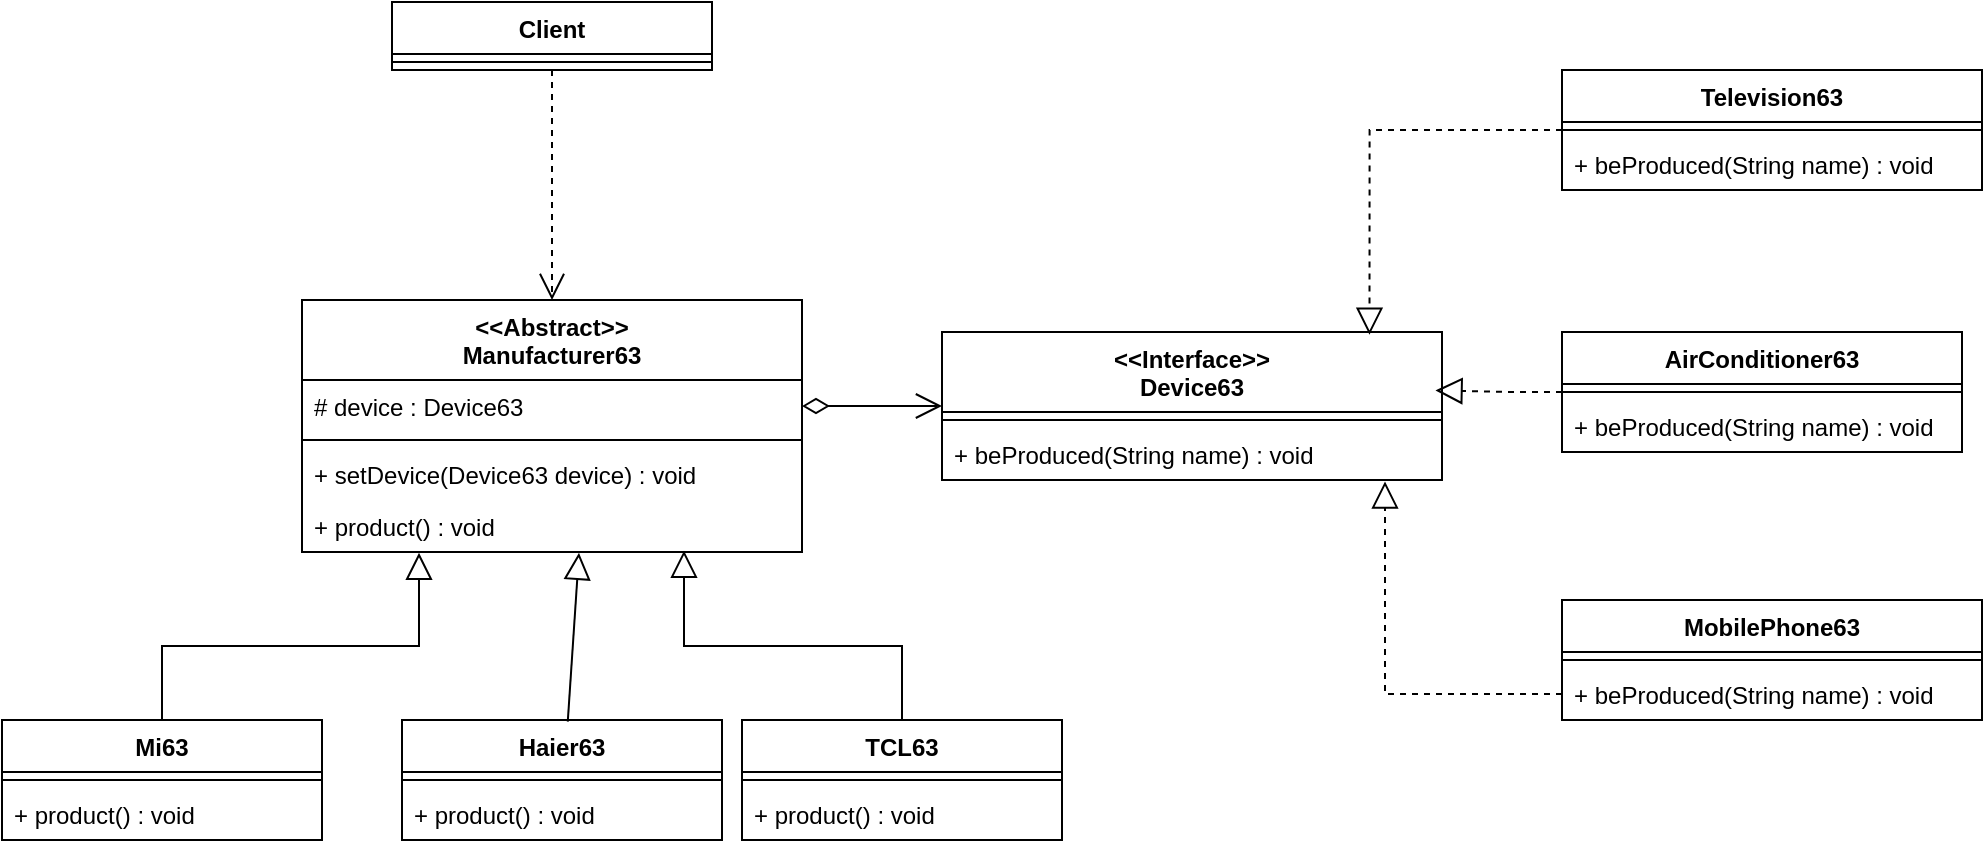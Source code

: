 <mxfile version="22.0.8" type="github">
  <diagram name="第 1 页" id="EFEoGsRoaRf5TQKaCsUR">
    <mxGraphModel dx="1761" dy="1397" grid="1" gridSize="10" guides="1" tooltips="1" connect="1" arrows="1" fold="1" page="1" pageScale="1" pageWidth="827" pageHeight="1169" math="0" shadow="0">
      <root>
        <mxCell id="0" />
        <mxCell id="1" parent="0" />
        <mxCell id="38ShArqVPPciU-DoEeg5-1" value="&amp;lt;&amp;lt;Interface&amp;gt;&amp;gt;&lt;br&gt;Device63" style="swimlane;fontStyle=1;align=center;verticalAlign=top;childLayout=stackLayout;horizontal=1;startSize=40;horizontalStack=0;resizeParent=1;resizeParentMax=0;resizeLast=0;collapsible=1;marginBottom=0;whiteSpace=wrap;html=1;" vertex="1" parent="1">
          <mxGeometry x="380" y="426" width="250" height="74" as="geometry" />
        </mxCell>
        <mxCell id="38ShArqVPPciU-DoEeg5-3" value="" style="line;strokeWidth=1;fillColor=none;align=left;verticalAlign=middle;spacingTop=-1;spacingLeft=3;spacingRight=3;rotatable=0;labelPosition=right;points=[];portConstraint=eastwest;strokeColor=inherit;" vertex="1" parent="38ShArqVPPciU-DoEeg5-1">
          <mxGeometry y="40" width="250" height="8" as="geometry" />
        </mxCell>
        <mxCell id="38ShArqVPPciU-DoEeg5-4" value="+ beProduced(String name) : void" style="text;strokeColor=none;fillColor=none;align=left;verticalAlign=top;spacingLeft=4;spacingRight=4;overflow=hidden;rotatable=0;points=[[0,0.5],[1,0.5]];portConstraint=eastwest;whiteSpace=wrap;html=1;" vertex="1" parent="38ShArqVPPciU-DoEeg5-1">
          <mxGeometry y="48" width="250" height="26" as="geometry" />
        </mxCell>
        <mxCell id="38ShArqVPPciU-DoEeg5-5" value="&amp;lt;&amp;lt;Abstract&amp;gt;&amp;gt;&lt;br&gt;Manufacturer63" style="swimlane;fontStyle=1;align=center;verticalAlign=top;childLayout=stackLayout;horizontal=1;startSize=40;horizontalStack=0;resizeParent=1;resizeParentMax=0;resizeLast=0;collapsible=1;marginBottom=0;whiteSpace=wrap;html=1;" vertex="1" parent="1">
          <mxGeometry x="60" y="410" width="250" height="126" as="geometry" />
        </mxCell>
        <mxCell id="38ShArqVPPciU-DoEeg5-6" value="# device : Device63" style="text;strokeColor=none;fillColor=none;align=left;verticalAlign=top;spacingLeft=4;spacingRight=4;overflow=hidden;rotatable=0;points=[[0,0.5],[1,0.5]];portConstraint=eastwest;whiteSpace=wrap;html=1;" vertex="1" parent="38ShArqVPPciU-DoEeg5-5">
          <mxGeometry y="40" width="250" height="26" as="geometry" />
        </mxCell>
        <mxCell id="38ShArqVPPciU-DoEeg5-7" value="" style="line;strokeWidth=1;fillColor=none;align=left;verticalAlign=middle;spacingTop=-1;spacingLeft=3;spacingRight=3;rotatable=0;labelPosition=right;points=[];portConstraint=eastwest;strokeColor=inherit;" vertex="1" parent="38ShArqVPPciU-DoEeg5-5">
          <mxGeometry y="66" width="250" height="8" as="geometry" />
        </mxCell>
        <mxCell id="38ShArqVPPciU-DoEeg5-8" value="+ setDevice(Device63 device) : void" style="text;strokeColor=none;fillColor=none;align=left;verticalAlign=top;spacingLeft=4;spacingRight=4;overflow=hidden;rotatable=0;points=[[0,0.5],[1,0.5]];portConstraint=eastwest;whiteSpace=wrap;html=1;" vertex="1" parent="38ShArqVPPciU-DoEeg5-5">
          <mxGeometry y="74" width="250" height="26" as="geometry" />
        </mxCell>
        <mxCell id="38ShArqVPPciU-DoEeg5-25" value="+ product() : void" style="text;strokeColor=none;fillColor=none;align=left;verticalAlign=top;spacingLeft=4;spacingRight=4;overflow=hidden;rotatable=0;points=[[0,0.5],[1,0.5]];portConstraint=eastwest;whiteSpace=wrap;html=1;" vertex="1" parent="38ShArqVPPciU-DoEeg5-5">
          <mxGeometry y="100" width="250" height="26" as="geometry" />
        </mxCell>
        <mxCell id="38ShArqVPPciU-DoEeg5-9" value="Mi63" style="swimlane;fontStyle=1;align=center;verticalAlign=top;childLayout=stackLayout;horizontal=1;startSize=26;horizontalStack=0;resizeParent=1;resizeParentMax=0;resizeLast=0;collapsible=1;marginBottom=0;whiteSpace=wrap;html=1;" vertex="1" parent="1">
          <mxGeometry x="-90" y="620" width="160" height="60" as="geometry" />
        </mxCell>
        <mxCell id="38ShArqVPPciU-DoEeg5-11" value="" style="line;strokeWidth=1;fillColor=none;align=left;verticalAlign=middle;spacingTop=-1;spacingLeft=3;spacingRight=3;rotatable=0;labelPosition=right;points=[];portConstraint=eastwest;strokeColor=inherit;" vertex="1" parent="38ShArqVPPciU-DoEeg5-9">
          <mxGeometry y="26" width="160" height="8" as="geometry" />
        </mxCell>
        <mxCell id="38ShArqVPPciU-DoEeg5-12" value="+ product() : void" style="text;strokeColor=none;fillColor=none;align=left;verticalAlign=top;spacingLeft=4;spacingRight=4;overflow=hidden;rotatable=0;points=[[0,0.5],[1,0.5]];portConstraint=eastwest;whiteSpace=wrap;html=1;" vertex="1" parent="38ShArqVPPciU-DoEeg5-9">
          <mxGeometry y="34" width="160" height="26" as="geometry" />
        </mxCell>
        <mxCell id="38ShArqVPPciU-DoEeg5-21" value="AirConditioner63" style="swimlane;fontStyle=1;align=center;verticalAlign=top;childLayout=stackLayout;horizontal=1;startSize=26;horizontalStack=0;resizeParent=1;resizeParentMax=0;resizeLast=0;collapsible=1;marginBottom=0;whiteSpace=wrap;html=1;" vertex="1" parent="1">
          <mxGeometry x="690" y="426" width="200" height="60" as="geometry" />
        </mxCell>
        <mxCell id="38ShArqVPPciU-DoEeg5-23" value="" style="line;strokeWidth=1;fillColor=none;align=left;verticalAlign=middle;spacingTop=-1;spacingLeft=3;spacingRight=3;rotatable=0;labelPosition=right;points=[];portConstraint=eastwest;strokeColor=inherit;" vertex="1" parent="38ShArqVPPciU-DoEeg5-21">
          <mxGeometry y="26" width="200" height="8" as="geometry" />
        </mxCell>
        <mxCell id="38ShArqVPPciU-DoEeg5-24" value="+ beProduced(String name) : void" style="text;strokeColor=none;fillColor=none;align=left;verticalAlign=top;spacingLeft=4;spacingRight=4;overflow=hidden;rotatable=0;points=[[0,0.5],[1,0.5]];portConstraint=eastwest;whiteSpace=wrap;html=1;" vertex="1" parent="38ShArqVPPciU-DoEeg5-21">
          <mxGeometry y="34" width="200" height="26" as="geometry" />
        </mxCell>
        <mxCell id="38ShArqVPPciU-DoEeg5-26" value="Haier63" style="swimlane;fontStyle=1;align=center;verticalAlign=top;childLayout=stackLayout;horizontal=1;startSize=26;horizontalStack=0;resizeParent=1;resizeParentMax=0;resizeLast=0;collapsible=1;marginBottom=0;whiteSpace=wrap;html=1;" vertex="1" parent="1">
          <mxGeometry x="110" y="620" width="160" height="60" as="geometry" />
        </mxCell>
        <mxCell id="38ShArqVPPciU-DoEeg5-27" value="" style="line;strokeWidth=1;fillColor=none;align=left;verticalAlign=middle;spacingTop=-1;spacingLeft=3;spacingRight=3;rotatable=0;labelPosition=right;points=[];portConstraint=eastwest;strokeColor=inherit;" vertex="1" parent="38ShArqVPPciU-DoEeg5-26">
          <mxGeometry y="26" width="160" height="8" as="geometry" />
        </mxCell>
        <mxCell id="38ShArqVPPciU-DoEeg5-28" value="+ product() : void" style="text;strokeColor=none;fillColor=none;align=left;verticalAlign=top;spacingLeft=4;spacingRight=4;overflow=hidden;rotatable=0;points=[[0,0.5],[1,0.5]];portConstraint=eastwest;whiteSpace=wrap;html=1;" vertex="1" parent="38ShArqVPPciU-DoEeg5-26">
          <mxGeometry y="34" width="160" height="26" as="geometry" />
        </mxCell>
        <mxCell id="38ShArqVPPciU-DoEeg5-29" value="TCL63" style="swimlane;fontStyle=1;align=center;verticalAlign=top;childLayout=stackLayout;horizontal=1;startSize=26;horizontalStack=0;resizeParent=1;resizeParentMax=0;resizeLast=0;collapsible=1;marginBottom=0;whiteSpace=wrap;html=1;" vertex="1" parent="1">
          <mxGeometry x="280" y="620" width="160" height="60" as="geometry" />
        </mxCell>
        <mxCell id="38ShArqVPPciU-DoEeg5-30" value="" style="line;strokeWidth=1;fillColor=none;align=left;verticalAlign=middle;spacingTop=-1;spacingLeft=3;spacingRight=3;rotatable=0;labelPosition=right;points=[];portConstraint=eastwest;strokeColor=inherit;" vertex="1" parent="38ShArqVPPciU-DoEeg5-29">
          <mxGeometry y="26" width="160" height="8" as="geometry" />
        </mxCell>
        <mxCell id="38ShArqVPPciU-DoEeg5-31" value="+ product() : void" style="text;strokeColor=none;fillColor=none;align=left;verticalAlign=top;spacingLeft=4;spacingRight=4;overflow=hidden;rotatable=0;points=[[0,0.5],[1,0.5]];portConstraint=eastwest;whiteSpace=wrap;html=1;" vertex="1" parent="38ShArqVPPciU-DoEeg5-29">
          <mxGeometry y="34" width="160" height="26" as="geometry" />
        </mxCell>
        <mxCell id="38ShArqVPPciU-DoEeg5-32" value="Television63" style="swimlane;fontStyle=1;align=center;verticalAlign=top;childLayout=stackLayout;horizontal=1;startSize=26;horizontalStack=0;resizeParent=1;resizeParentMax=0;resizeLast=0;collapsible=1;marginBottom=0;whiteSpace=wrap;html=1;" vertex="1" parent="1">
          <mxGeometry x="690" y="295" width="210" height="60" as="geometry" />
        </mxCell>
        <mxCell id="38ShArqVPPciU-DoEeg5-33" value="" style="line;strokeWidth=1;fillColor=none;align=left;verticalAlign=middle;spacingTop=-1;spacingLeft=3;spacingRight=3;rotatable=0;labelPosition=right;points=[];portConstraint=eastwest;strokeColor=inherit;" vertex="1" parent="38ShArqVPPciU-DoEeg5-32">
          <mxGeometry y="26" width="210" height="8" as="geometry" />
        </mxCell>
        <mxCell id="38ShArqVPPciU-DoEeg5-34" value="+ beProduced(String name) : void" style="text;strokeColor=none;fillColor=none;align=left;verticalAlign=top;spacingLeft=4;spacingRight=4;overflow=hidden;rotatable=0;points=[[0,0.5],[1,0.5]];portConstraint=eastwest;whiteSpace=wrap;html=1;" vertex="1" parent="38ShArqVPPciU-DoEeg5-32">
          <mxGeometry y="34" width="210" height="26" as="geometry" />
        </mxCell>
        <mxCell id="38ShArqVPPciU-DoEeg5-35" value="MobilePhone63" style="swimlane;fontStyle=1;align=center;verticalAlign=top;childLayout=stackLayout;horizontal=1;startSize=26;horizontalStack=0;resizeParent=1;resizeParentMax=0;resizeLast=0;collapsible=1;marginBottom=0;whiteSpace=wrap;html=1;" vertex="1" parent="1">
          <mxGeometry x="690" y="560" width="210" height="60" as="geometry" />
        </mxCell>
        <mxCell id="38ShArqVPPciU-DoEeg5-36" value="" style="line;strokeWidth=1;fillColor=none;align=left;verticalAlign=middle;spacingTop=-1;spacingLeft=3;spacingRight=3;rotatable=0;labelPosition=right;points=[];portConstraint=eastwest;strokeColor=inherit;" vertex="1" parent="38ShArqVPPciU-DoEeg5-35">
          <mxGeometry y="26" width="210" height="8" as="geometry" />
        </mxCell>
        <mxCell id="38ShArqVPPciU-DoEeg5-37" value="+ beProduced(String name) : void" style="text;strokeColor=none;fillColor=none;align=left;verticalAlign=top;spacingLeft=4;spacingRight=4;overflow=hidden;rotatable=0;points=[[0,0.5],[1,0.5]];portConstraint=eastwest;whiteSpace=wrap;html=1;" vertex="1" parent="38ShArqVPPciU-DoEeg5-35">
          <mxGeometry y="34" width="210" height="26" as="geometry" />
        </mxCell>
        <mxCell id="38ShArqVPPciU-DoEeg5-39" style="edgeStyle=orthogonalEdgeStyle;rounded=0;orthogonalLoop=1;jettySize=auto;html=1;exitX=0.5;exitY=0;exitDx=0;exitDy=0;entryX=0.234;entryY=1.015;entryDx=0;entryDy=0;entryPerimeter=0;endArrow=block;endFill=0;startSize=11;endSize=11;" edge="1" parent="1" source="38ShArqVPPciU-DoEeg5-9" target="38ShArqVPPciU-DoEeg5-25">
          <mxGeometry relative="1" as="geometry" />
        </mxCell>
        <mxCell id="38ShArqVPPciU-DoEeg5-41" style="edgeStyle=orthogonalEdgeStyle;rounded=0;orthogonalLoop=1;jettySize=auto;html=1;exitX=0.5;exitY=0;exitDx=0;exitDy=0;entryX=0.764;entryY=0.974;entryDx=0;entryDy=0;entryPerimeter=0;endArrow=block;endFill=0;startSize=11;endSize=11;" edge="1" parent="1" source="38ShArqVPPciU-DoEeg5-29" target="38ShArqVPPciU-DoEeg5-25">
          <mxGeometry relative="1" as="geometry" />
        </mxCell>
        <mxCell id="38ShArqVPPciU-DoEeg5-44" value="" style="endArrow=block;html=1;rounded=0;exitX=0.518;exitY=0.013;exitDx=0;exitDy=0;endSize=11;endFill=0;entryX=0.554;entryY=1.016;entryDx=0;entryDy=0;entryPerimeter=0;exitPerimeter=0;" edge="1" parent="1" source="38ShArqVPPciU-DoEeg5-26" target="38ShArqVPPciU-DoEeg5-25">
          <mxGeometry width="50" height="50" relative="1" as="geometry">
            <mxPoint x="131.68" y="623.48" as="sourcePoint" />
            <mxPoint x="130" y="536" as="targetPoint" />
          </mxGeometry>
        </mxCell>
        <mxCell id="38ShArqVPPciU-DoEeg5-45" style="edgeStyle=orthogonalEdgeStyle;rounded=0;orthogonalLoop=1;jettySize=auto;html=1;exitX=1;exitY=0.5;exitDx=0;exitDy=0;entryX=0;entryY=0.5;entryDx=0;entryDy=0;endArrow=open;endFill=0;endSize=11;startSize=11;startArrow=diamondThin;startFill=0;" edge="1" parent="1" source="38ShArqVPPciU-DoEeg5-6" target="38ShArqVPPciU-DoEeg5-1">
          <mxGeometry relative="1" as="geometry" />
        </mxCell>
        <mxCell id="38ShArqVPPciU-DoEeg5-46" style="edgeStyle=orthogonalEdgeStyle;rounded=0;orthogonalLoop=1;jettySize=auto;html=1;exitX=0;exitY=0.5;exitDx=0;exitDy=0;entryX=0.855;entryY=0.019;entryDx=0;entryDy=0;entryPerimeter=0;endArrow=block;endFill=0;startSize=11;endSize=11;dashed=1;" edge="1" parent="1" source="38ShArqVPPciU-DoEeg5-32" target="38ShArqVPPciU-DoEeg5-1">
          <mxGeometry relative="1" as="geometry">
            <mxPoint x="574" y="420" as="targetPoint" />
          </mxGeometry>
        </mxCell>
        <mxCell id="38ShArqVPPciU-DoEeg5-48" style="edgeStyle=orthogonalEdgeStyle;rounded=0;orthogonalLoop=1;jettySize=auto;html=1;exitX=0;exitY=0.5;exitDx=0;exitDy=0;entryX=0.886;entryY=1.027;entryDx=0;entryDy=0;entryPerimeter=0;endArrow=block;endFill=0;endSize=11;dashed=1;" edge="1" parent="1" source="38ShArqVPPciU-DoEeg5-37" target="38ShArqVPPciU-DoEeg5-4">
          <mxGeometry relative="1" as="geometry" />
        </mxCell>
        <mxCell id="38ShArqVPPciU-DoEeg5-53" style="edgeStyle=orthogonalEdgeStyle;rounded=0;orthogonalLoop=1;jettySize=auto;html=1;exitX=0.5;exitY=1;exitDx=0;exitDy=0;entryX=0.5;entryY=0;entryDx=0;entryDy=0;dashed=1;endArrow=open;endFill=0;endSize=11;" edge="1" parent="1" source="38ShArqVPPciU-DoEeg5-49" target="38ShArqVPPciU-DoEeg5-5">
          <mxGeometry relative="1" as="geometry" />
        </mxCell>
        <mxCell id="38ShArqVPPciU-DoEeg5-49" value="Client" style="swimlane;fontStyle=1;align=center;verticalAlign=top;childLayout=stackLayout;horizontal=1;startSize=26;horizontalStack=0;resizeParent=1;resizeParentMax=0;resizeLast=0;collapsible=1;marginBottom=0;whiteSpace=wrap;html=1;" vertex="1" parent="1">
          <mxGeometry x="105" y="261" width="160" height="34" as="geometry" />
        </mxCell>
        <mxCell id="38ShArqVPPciU-DoEeg5-51" value="" style="line;strokeWidth=1;fillColor=none;align=left;verticalAlign=middle;spacingTop=-1;spacingLeft=3;spacingRight=3;rotatable=0;labelPosition=right;points=[];portConstraint=eastwest;strokeColor=inherit;" vertex="1" parent="38ShArqVPPciU-DoEeg5-49">
          <mxGeometry y="26" width="160" height="8" as="geometry" />
        </mxCell>
        <mxCell id="38ShArqVPPciU-DoEeg5-55" style="edgeStyle=orthogonalEdgeStyle;rounded=0;orthogonalLoop=1;jettySize=auto;html=1;entryX=0.987;entryY=0.395;entryDx=0;entryDy=0;entryPerimeter=0;endArrow=block;endFill=0;endSize=11;dashed=1;" edge="1" parent="1" source="38ShArqVPPciU-DoEeg5-23" target="38ShArqVPPciU-DoEeg5-1">
          <mxGeometry relative="1" as="geometry" />
        </mxCell>
      </root>
    </mxGraphModel>
  </diagram>
</mxfile>
